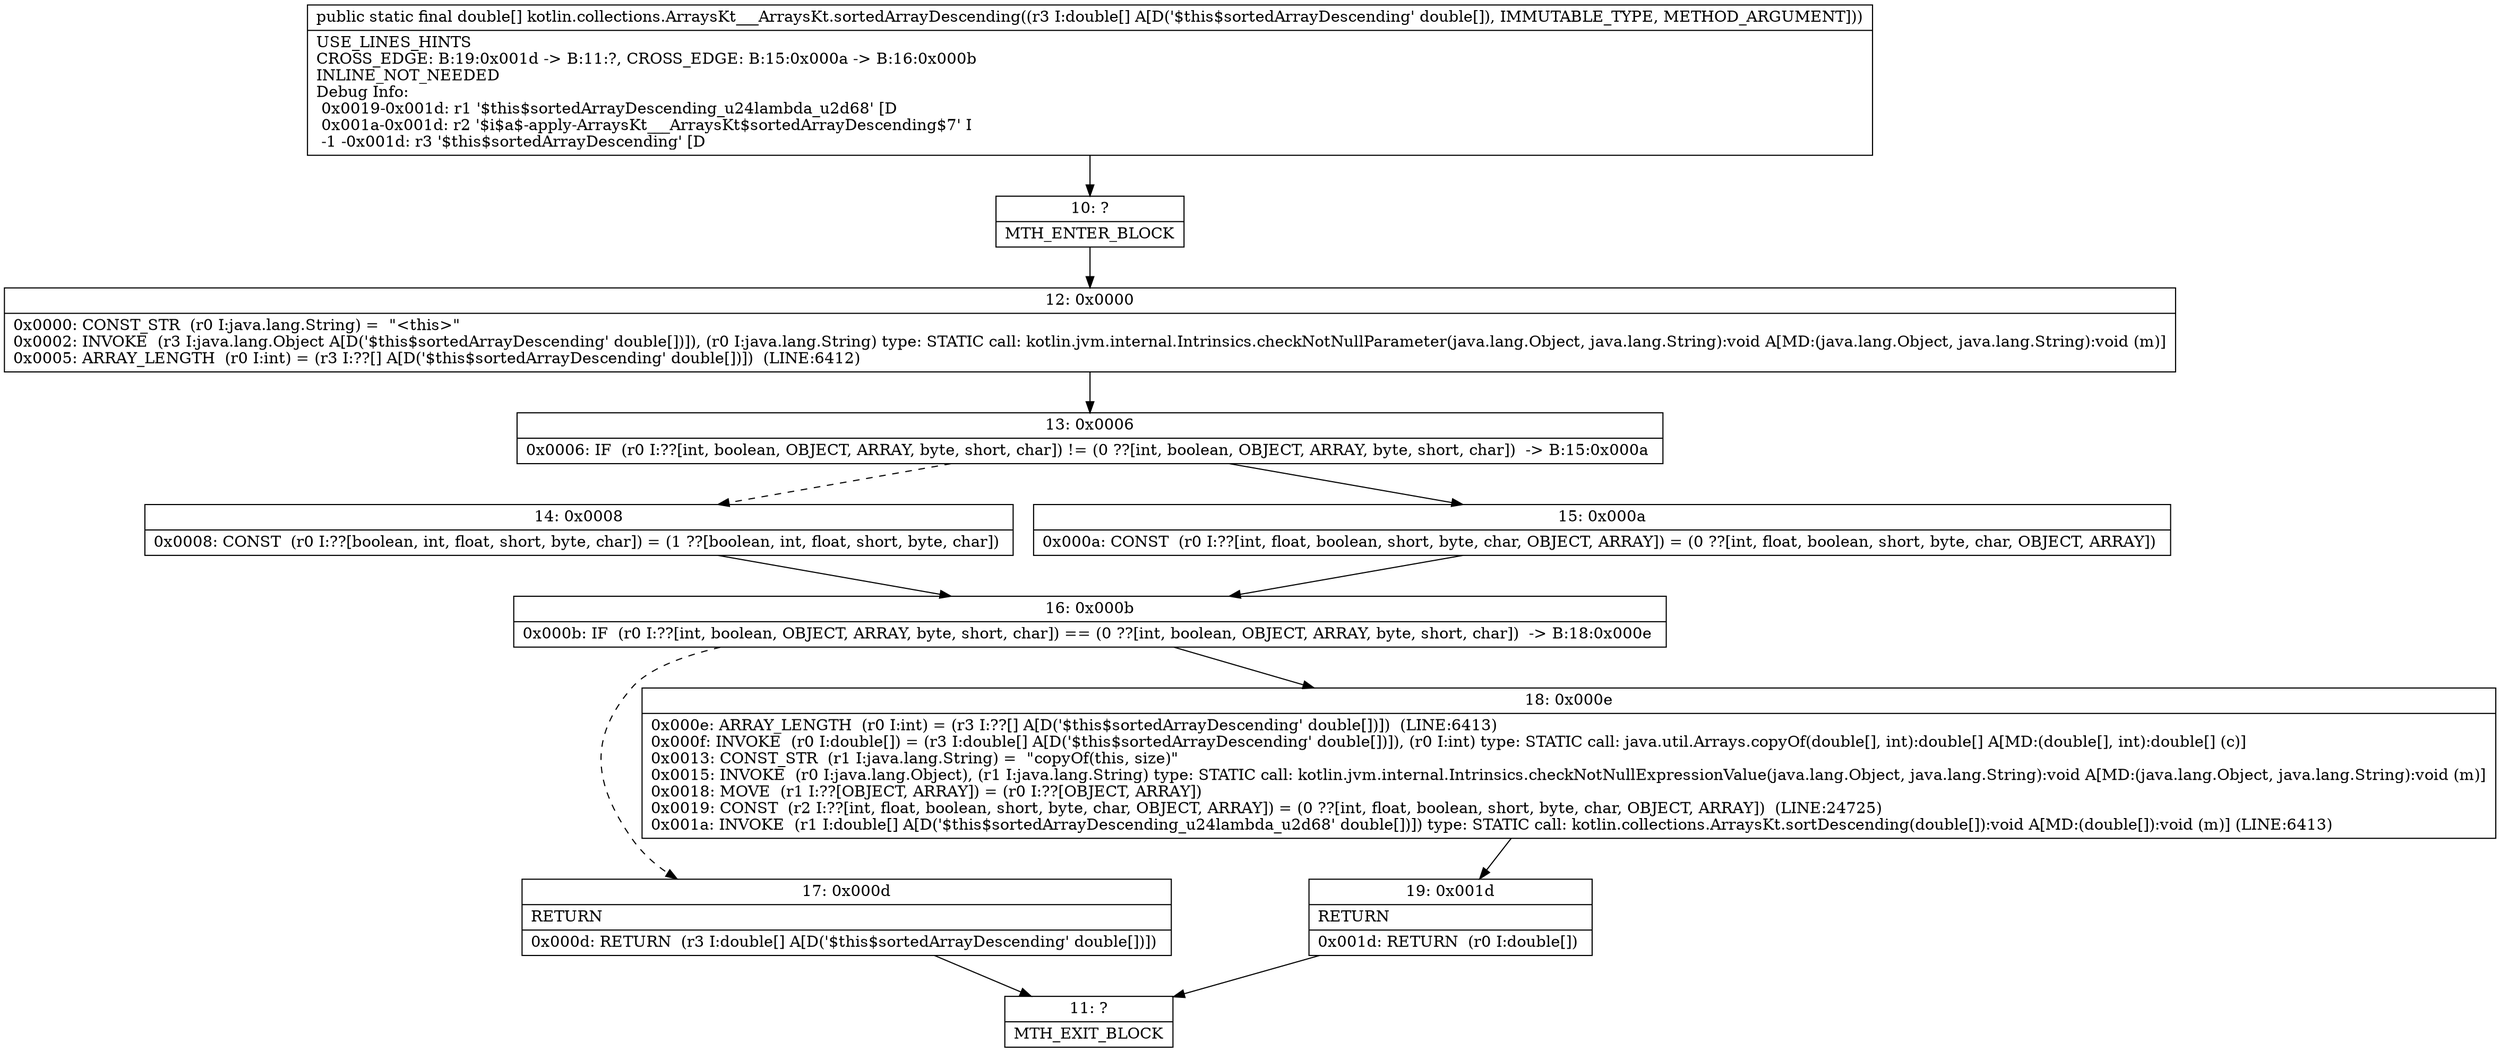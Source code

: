 digraph "CFG forkotlin.collections.ArraysKt___ArraysKt.sortedArrayDescending([D)[D" {
Node_10 [shape=record,label="{10\:\ ?|MTH_ENTER_BLOCK\l}"];
Node_12 [shape=record,label="{12\:\ 0x0000|0x0000: CONST_STR  (r0 I:java.lang.String) =  \"\<this\>\" \l0x0002: INVOKE  (r3 I:java.lang.Object A[D('$this$sortedArrayDescending' double[])]), (r0 I:java.lang.String) type: STATIC call: kotlin.jvm.internal.Intrinsics.checkNotNullParameter(java.lang.Object, java.lang.String):void A[MD:(java.lang.Object, java.lang.String):void (m)]\l0x0005: ARRAY_LENGTH  (r0 I:int) = (r3 I:??[] A[D('$this$sortedArrayDescending' double[])])  (LINE:6412)\l}"];
Node_13 [shape=record,label="{13\:\ 0x0006|0x0006: IF  (r0 I:??[int, boolean, OBJECT, ARRAY, byte, short, char]) != (0 ??[int, boolean, OBJECT, ARRAY, byte, short, char])  \-\> B:15:0x000a \l}"];
Node_14 [shape=record,label="{14\:\ 0x0008|0x0008: CONST  (r0 I:??[boolean, int, float, short, byte, char]) = (1 ??[boolean, int, float, short, byte, char]) \l}"];
Node_16 [shape=record,label="{16\:\ 0x000b|0x000b: IF  (r0 I:??[int, boolean, OBJECT, ARRAY, byte, short, char]) == (0 ??[int, boolean, OBJECT, ARRAY, byte, short, char])  \-\> B:18:0x000e \l}"];
Node_17 [shape=record,label="{17\:\ 0x000d|RETURN\l|0x000d: RETURN  (r3 I:double[] A[D('$this$sortedArrayDescending' double[])]) \l}"];
Node_11 [shape=record,label="{11\:\ ?|MTH_EXIT_BLOCK\l}"];
Node_18 [shape=record,label="{18\:\ 0x000e|0x000e: ARRAY_LENGTH  (r0 I:int) = (r3 I:??[] A[D('$this$sortedArrayDescending' double[])])  (LINE:6413)\l0x000f: INVOKE  (r0 I:double[]) = (r3 I:double[] A[D('$this$sortedArrayDescending' double[])]), (r0 I:int) type: STATIC call: java.util.Arrays.copyOf(double[], int):double[] A[MD:(double[], int):double[] (c)]\l0x0013: CONST_STR  (r1 I:java.lang.String) =  \"copyOf(this, size)\" \l0x0015: INVOKE  (r0 I:java.lang.Object), (r1 I:java.lang.String) type: STATIC call: kotlin.jvm.internal.Intrinsics.checkNotNullExpressionValue(java.lang.Object, java.lang.String):void A[MD:(java.lang.Object, java.lang.String):void (m)]\l0x0018: MOVE  (r1 I:??[OBJECT, ARRAY]) = (r0 I:??[OBJECT, ARRAY]) \l0x0019: CONST  (r2 I:??[int, float, boolean, short, byte, char, OBJECT, ARRAY]) = (0 ??[int, float, boolean, short, byte, char, OBJECT, ARRAY])  (LINE:24725)\l0x001a: INVOKE  (r1 I:double[] A[D('$this$sortedArrayDescending_u24lambda_u2d68' double[])]) type: STATIC call: kotlin.collections.ArraysKt.sortDescending(double[]):void A[MD:(double[]):void (m)] (LINE:6413)\l}"];
Node_19 [shape=record,label="{19\:\ 0x001d|RETURN\l|0x001d: RETURN  (r0 I:double[]) \l}"];
Node_15 [shape=record,label="{15\:\ 0x000a|0x000a: CONST  (r0 I:??[int, float, boolean, short, byte, char, OBJECT, ARRAY]) = (0 ??[int, float, boolean, short, byte, char, OBJECT, ARRAY]) \l}"];
MethodNode[shape=record,label="{public static final double[] kotlin.collections.ArraysKt___ArraysKt.sortedArrayDescending((r3 I:double[] A[D('$this$sortedArrayDescending' double[]), IMMUTABLE_TYPE, METHOD_ARGUMENT]))  | USE_LINES_HINTS\lCROSS_EDGE: B:19:0x001d \-\> B:11:?, CROSS_EDGE: B:15:0x000a \-\> B:16:0x000b\lINLINE_NOT_NEEDED\lDebug Info:\l  0x0019\-0x001d: r1 '$this$sortedArrayDescending_u24lambda_u2d68' [D\l  0x001a\-0x001d: r2 '$i$a$\-apply\-ArraysKt___ArraysKt$sortedArrayDescending$7' I\l  \-1 \-0x001d: r3 '$this$sortedArrayDescending' [D\l}"];
MethodNode -> Node_10;Node_10 -> Node_12;
Node_12 -> Node_13;
Node_13 -> Node_14[style=dashed];
Node_13 -> Node_15;
Node_14 -> Node_16;
Node_16 -> Node_17[style=dashed];
Node_16 -> Node_18;
Node_17 -> Node_11;
Node_18 -> Node_19;
Node_19 -> Node_11;
Node_15 -> Node_16;
}

